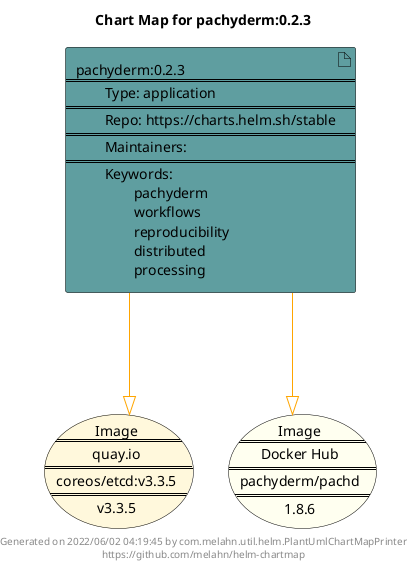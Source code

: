 @startuml
skinparam linetype ortho
skinparam backgroundColor white
skinparam usecaseBorderColor black
skinparam usecaseArrowColor LightSlateGray
skinparam artifactBorderColor black
skinparam artifactArrowColor LightSlateGray

title Chart Map for pachyderm:0.2.3

'There is one referenced Helm Chart
artifact "pachyderm:0.2.3\n====\n\tType: application\n====\n\tRepo: https://charts.helm.sh/stable\n====\n\tMaintainers: \n====\n\tKeywords: \n\t\tpachyderm\n\t\tworkflows\n\t\treproducibility\n\t\tdistributed\n\t\tprocessing" as pachyderm_0_2_3 #CadetBlue

'There are 2 referenced Docker Images
usecase "Image\n====\nquay.io\n====\ncoreos/etcd:v3.3.5\n====\nv3.3.5" as quay_io_coreos_etcd_v3_3_5 #Cornsilk
usecase "Image\n====\nDocker Hub\n====\npachyderm/pachd\n====\n1.8.6" as pachyderm_pachd_1_8_6 #Ivory

'Chart Dependencies
pachyderm_0_2_3--[#orange]-|>pachyderm_pachd_1_8_6
pachyderm_0_2_3--[#orange]-|>quay_io_coreos_etcd_v3_3_5

center footer Generated on 2022/06/02 04:19:45 by com.melahn.util.helm.PlantUmlChartMapPrinter\nhttps://github.com/melahn/helm-chartmap
@enduml
